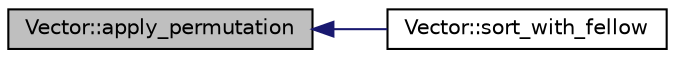 digraph "Vector::apply_permutation"
{
  edge [fontname="Helvetica",fontsize="10",labelfontname="Helvetica",labelfontsize="10"];
  node [fontname="Helvetica",fontsize="10",shape=record];
  rankdir="LR";
  Node567 [label="Vector::apply_permutation",height=0.2,width=0.4,color="black", fillcolor="grey75", style="filled", fontcolor="black"];
  Node567 -> Node568 [dir="back",color="midnightblue",fontsize="10",style="solid",fontname="Helvetica"];
  Node568 [label="Vector::sort_with_fellow",height=0.2,width=0.4,color="black", fillcolor="white", style="filled",URL="$d5/db2/class_vector.html#a689bf0a0797099e26f9b40d07cfd1b9c"];
}

